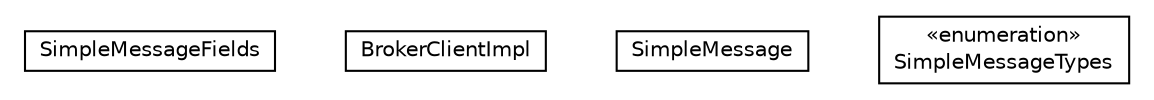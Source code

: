 #!/usr/local/bin/dot
#
# Class diagram 
# Generated by UMLGraph version R5_6-24-gf6e263 (http://www.umlgraph.org/)
#

digraph G {
	edge [fontname="Helvetica",fontsize=10,labelfontname="Helvetica",labelfontsize=10];
	node [fontname="Helvetica",fontsize=10,shape=plaintext];
	nodesep=0.25;
	ranksep=0.5;
	// org.universAAL.middleware.broker.client.SimpleMessageFields
	c1215450 [label=<<table title="org.universAAL.middleware.broker.client.SimpleMessageFields" border="0" cellborder="1" cellspacing="0" cellpadding="2" port="p" href="./SimpleMessageFields.html">
		<tr><td><table border="0" cellspacing="0" cellpadding="1">
<tr><td align="center" balign="center"> SimpleMessageFields </td></tr>
		</table></td></tr>
		</table>>, URL="./SimpleMessageFields.html", fontname="Helvetica", fontcolor="black", fontsize=10.0];
	// org.universAAL.middleware.broker.client.BrokerClientImpl
	c1215451 [label=<<table title="org.universAAL.middleware.broker.client.BrokerClientImpl" border="0" cellborder="1" cellspacing="0" cellpadding="2" port="p" href="./BrokerClientImpl.html">
		<tr><td><table border="0" cellspacing="0" cellpadding="1">
<tr><td align="center" balign="center"> BrokerClientImpl </td></tr>
		</table></td></tr>
		</table>>, URL="./BrokerClientImpl.html", fontname="Helvetica", fontcolor="black", fontsize=10.0];
	// org.universAAL.middleware.broker.client.SimpleMessage
	c1215452 [label=<<table title="org.universAAL.middleware.broker.client.SimpleMessage" border="0" cellborder="1" cellspacing="0" cellpadding="2" port="p" href="./SimpleMessage.html">
		<tr><td><table border="0" cellspacing="0" cellpadding="1">
<tr><td align="center" balign="center"> SimpleMessage </td></tr>
		</table></td></tr>
		</table>>, URL="./SimpleMessage.html", fontname="Helvetica", fontcolor="black", fontsize=10.0];
	// org.universAAL.middleware.broker.client.SimpleMessage.SimpleMessageTypes
	c1215453 [label=<<table title="org.universAAL.middleware.broker.client.SimpleMessage.SimpleMessageTypes" border="0" cellborder="1" cellspacing="0" cellpadding="2" port="p" href="./SimpleMessage.SimpleMessageTypes.html">
		<tr><td><table border="0" cellspacing="0" cellpadding="1">
<tr><td align="center" balign="center"> &#171;enumeration&#187; </td></tr>
<tr><td align="center" balign="center"> SimpleMessageTypes </td></tr>
		</table></td></tr>
		</table>>, URL="./SimpleMessage.SimpleMessageTypes.html", fontname="Helvetica", fontcolor="black", fontsize=10.0];
}


